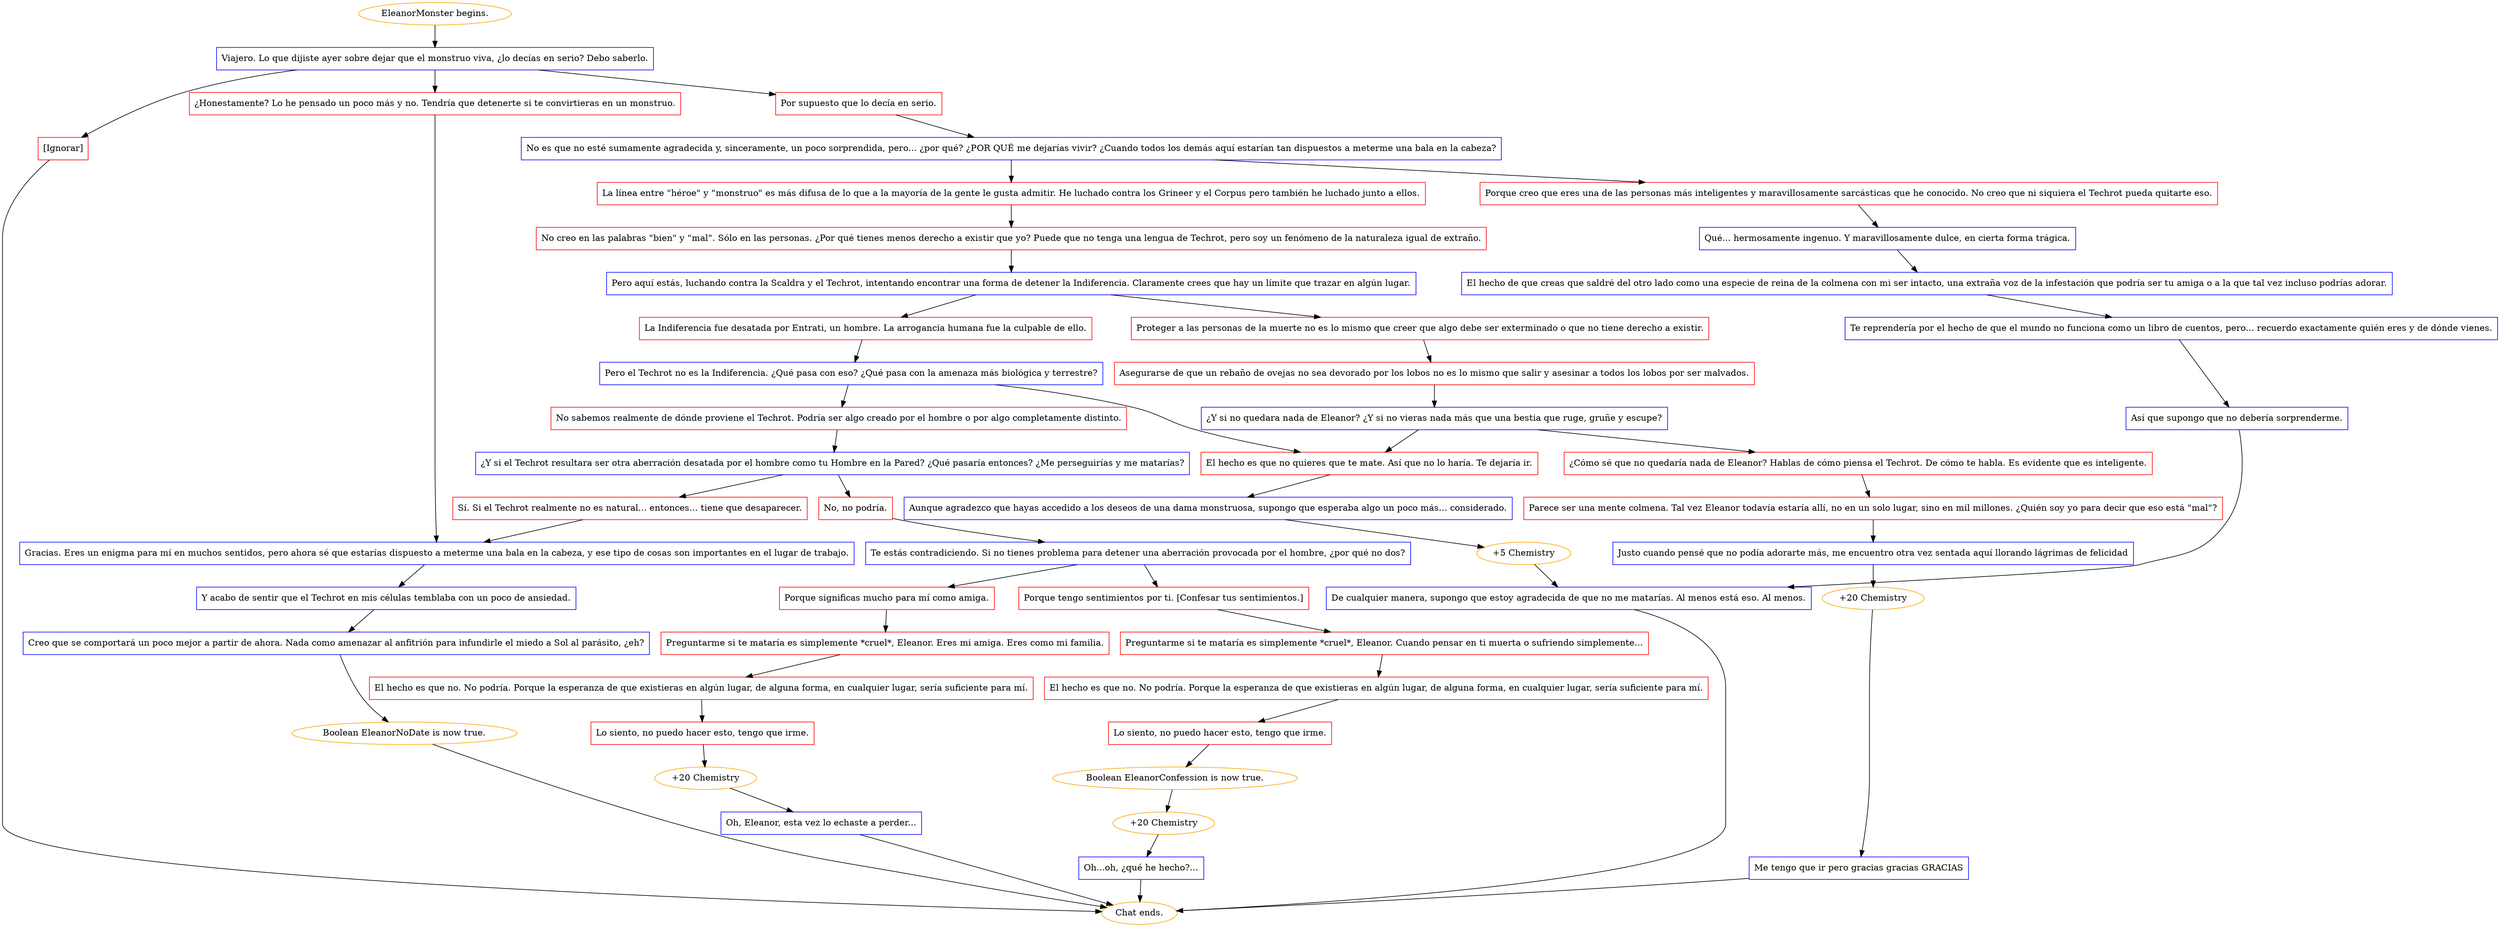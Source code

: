 digraph {
	"EleanorMonster begins." [color=orange];
		"EleanorMonster begins." -> j3189636802;
	j3189636802 [label="Viajero. Lo que dijiste ayer sobre dejar que el monstruo viva, ¿lo decías en serio? Debo saberlo.",shape=box,color=blue];
		j3189636802 -> j2448462683;
		j3189636802 -> j1433907985;
		j3189636802 -> j1678137900;
	j2448462683 [label="Por supuesto que lo decía en serio.",shape=box,color=red];
		j2448462683 -> j473510783;
	j1433907985 [label="¿Honestamente? Lo he pensado un poco más y no. Tendría que detenerte si te convirtieras en un monstruo.",shape=box,color=red];
		j1433907985 -> j342359360;
	j1678137900 [label="[Ignorar]",shape=box,color=red];
		j1678137900 -> "Chat ends.";
	j473510783 [label="No es que no esté sumamente agradecida y, sinceramente, un poco sorprendida, pero... ¿por qué? ¿POR QUÉ me dejarías vivir? ¿Cuando todos los demás aquí estarían tan dispuestos a meterme una bala en la cabeza?",shape=box,color=blue];
		j473510783 -> j402419174;
		j473510783 -> j854780636;
	j342359360 [label="Gracias. Eres un enigma para mí en muchos sentidos, pero ahora sé que estarías dispuesto a meterme una bala en la cabeza, y ese tipo de cosas son importantes en el lugar de trabajo.",shape=box,color=blue];
		j342359360 -> j1378332888;
	"Chat ends." [color=orange];
	j402419174 [label="La línea entre \"héroe\" y \"monstruo\" es más difusa de lo que a la mayoría de la gente le gusta admitir. He luchado contra los Grineer y el Corpus pero también he luchado junto a ellos.",shape=box,color=red];
		j402419174 -> j229408351;
	j854780636 [label="Porque creo que eres una de las personas más inteligentes y maravillosamente sarcásticas que he conocido. No creo que ni siquiera el Techrot pueda quitarte eso.",shape=box,color=red];
		j854780636 -> j2344429372;
	j1378332888 [label="Y acabo de sentir que el Techrot en mis células temblaba con un poco de ansiedad.",shape=box,color=blue];
		j1378332888 -> j3483893245;
	j229408351 [label="No creo en las palabras \"bien\" y \"mal\". Sólo en las personas. ¿Por qué tienes menos derecho a existir que yo? Puede que no tenga una lengua de Techrot, pero soy un fenómeno de la naturaleza igual de extraño.",shape=box,color=red];
		j229408351 -> j3472628274;
	j2344429372 [label="Qué... hermosamente ingenuo. Y maravillosamente dulce, en cierta forma trágica.",shape=box,color=blue];
		j2344429372 -> j4100385902;
	j3483893245 [label="Creo que se comportará un poco mejor a partir de ahora. Nada como amenazar al anfitrión para infundirle el miedo a Sol al parásito, ¿eh?",shape=box,color=blue];
		j3483893245 -> j2728200779;
	j3472628274 [label="Pero aquí estás, luchando contra la Scaldra y el Techrot, intentando encontrar una forma de detener la Indiferencia. Claramente crees que hay un límite que trazar en algún lugar.",shape=box,color=blue];
		j3472628274 -> j3398144999;
		j3472628274 -> j3049797223;
	j4100385902 [label="El hecho de que creas que saldré del otro lado como una especie de reina de la colmena con mi ser intacto, una extraña voz de la infestación que podría ser tu amiga o a la que tal vez incluso podrías adorar.",shape=box,color=blue];
		j4100385902 -> j1024481484;
	j2728200779 [label="Boolean EleanorNoDate is now true.",color=orange];
		j2728200779 -> "Chat ends.";
	j3398144999 [label="La Indiferencia fue desatada por Entrati, un hombre. La arrogancia humana fue la culpable de ello.",shape=box,color=red];
		j3398144999 -> j1418077990;
	j3049797223 [label="Proteger a las personas de la muerte no es lo mismo que creer que algo debe ser exterminado o que no tiene derecho a existir.",shape=box,color=red];
		j3049797223 -> j284387567;
	j1024481484 [label="Te reprendería por el hecho de que el mundo no funciona como un libro de cuentos, pero... recuerdo exactamente quién eres y de dónde vienes.",shape=box,color=blue];
		j1024481484 -> j4116525370;
	j1418077990 [label="Pero el Techrot no es la Indiferencia. ¿Qué pasa con eso? ¿Qué pasa con la amenaza más biológica y terrestre?",shape=box,color=blue];
		j1418077990 -> j2950821930;
		j1418077990 -> j790245837;
	j284387567 [label="Asegurarse de que un rebaño de ovejas no sea devorado por los lobos no es lo mismo que salir y asesinar a todos los lobos por ser malvados.",shape=box,color=red];
		j284387567 -> j2267164505;
	j4116525370 [label="Así que supongo que no debería sorprenderme.",shape=box,color=blue];
		j4116525370 -> j1981412375;
	j2950821930 [label="No sabemos realmente de dónde proviene el Techrot. Podría ser algo creado por el hombre o por algo completamente distinto.",shape=box,color=red];
		j2950821930 -> j2825248646;
	j790245837 [label="El hecho es que no quieres que te mate. Así que no lo haría. Te dejaría ir.",shape=box,color=red];
		j790245837 -> j197934873;
	j2267164505 [label="¿Y si no quedara nada de Eleanor? ¿Y si no vieras nada más que una bestia que ruge, gruñe y escupe?",shape=box,color=blue];
		j2267164505 -> j1286452327;
		j2267164505 -> j790245837;
	j1981412375 [label="De cualquier manera, supongo que estoy agradecida de que no me matarías. Al menos está eso. Al menos.",shape=box,color=blue];
		j1981412375 -> "Chat ends.";
	j2825248646 [label="¿Y si el Techrot resultara ser otra aberración desatada por el hombre como tu Hombre en la Pared? ¿Qué pasaría entonces? ¿Me perseguirías y me matarías?",shape=box,color=blue];
		j2825248646 -> j2006158441;
		j2825248646 -> j613909442;
	j197934873 [label="Aunque agradezco que hayas accedido a los deseos de una dama monstruosa, supongo que esperaba algo un poco más... considerado.",shape=box,color=blue];
		j197934873 -> j1521354768;
	j1286452327 [label="¿Cómo sé que no quedaría nada de Eleanor? Hablas de cómo piensa el Techrot. De cómo te habla. Es evidente que es inteligente.",shape=box,color=red];
		j1286452327 -> j2627609743;
	j2006158441 [label="No, no podría.",shape=box,color=red];
		j2006158441 -> j1722027832;
	j613909442 [label="Sí. Si el Techrot realmente no es natural... entonces... tiene que desaparecer.",shape=box,color=red];
		j613909442 -> j342359360;
	j1521354768 [label="+5 Chemistry",color=orange];
		j1521354768 -> j1981412375;
	j2627609743 [label="Parece ser una mente colmena. Tal vez Eleanor todavía estaría allí, no en un solo lugar, sino en mil millones. ¿Quién soy yo para decir que eso está \"mal\"?",shape=box,color=red];
		j2627609743 -> j2274487988;
	j1722027832 [label="Te estás contradiciendo. Si no tienes problema para detener una aberración provocada por el hombre, ¿por qué no dos?",shape=box,color=blue];
		j1722027832 -> j1245278609;
		j1722027832 -> j386582364;
	j2274487988 [label="Justo cuando pensé que no podía adorarte más, me encuentro otra vez sentada aquí llorando lágrimas de felicidad",shape=box,color=blue];
		j2274487988 -> j4108444663;
	j1245278609 [label="Porque tengo sentimientos por ti. [Confesar tus sentimientos.]",shape=box,color=red];
		j1245278609 -> j3386641458;
	j386582364 [label="Porque significas mucho para mí como amiga.",shape=box,color=red];
		j386582364 -> j3273143731;
	j4108444663 [label="+20 Chemistry",color=orange];
		j4108444663 -> j1303860734;
	j3386641458 [label="Preguntarme si te mataría es simplemente *cruel*, Eleanor. Cuando pensar en ti muerta o sufriendo simplemente...",shape=box,color=red];
		j3386641458 -> j4051809785;
	j3273143731 [label="Preguntarme si te mataría es simplemente *cruel*, Eleanor. Eres mi amiga. Eres como mi familia.",shape=box,color=red];
		j3273143731 -> j1407279064;
	j1303860734 [label="Me tengo que ir pero gracias gracias GRACIAS",shape=box,color=blue];
		j1303860734 -> "Chat ends.";
	j4051809785 [label="El hecho es que no. No podría. Porque la esperanza de que existieras en algún lugar, de alguna forma, en cualquier lugar, sería suficiente para mí.",shape=box,color=red];
		j4051809785 -> j907588578;
	j1407279064 [label="El hecho es que no. No podría. Porque la esperanza de que existieras en algún lugar, de alguna forma, en cualquier lugar, sería suficiente para mí.",shape=box,color=red];
		j1407279064 -> j2929383697;
	j907588578 [label="Lo siento, no puedo hacer esto, tengo que irme.",shape=box,color=red];
		j907588578 -> j1352219638;
	j2929383697 [label="Lo siento, no puedo hacer esto, tengo que irme.",shape=box,color=red];
		j2929383697 -> j3146871308;
	j1352219638 [label="Boolean EleanorConfession is now true.",color=orange];
		j1352219638 -> j2082283346;
	j3146871308 [label="+20 Chemistry",color=orange];
		j3146871308 -> j3762834790;
	j2082283346 [label="+20 Chemistry",color=orange];
		j2082283346 -> j3759617660;
	j3762834790 [label="Oh, Eleanor, esta vez lo echaste a perder...",shape=box,color=blue];
		j3762834790 -> "Chat ends.";
	j3759617660 [label="Oh...oh, ¿qué he hecho?...",shape=box,color=blue];
		j3759617660 -> "Chat ends.";
}